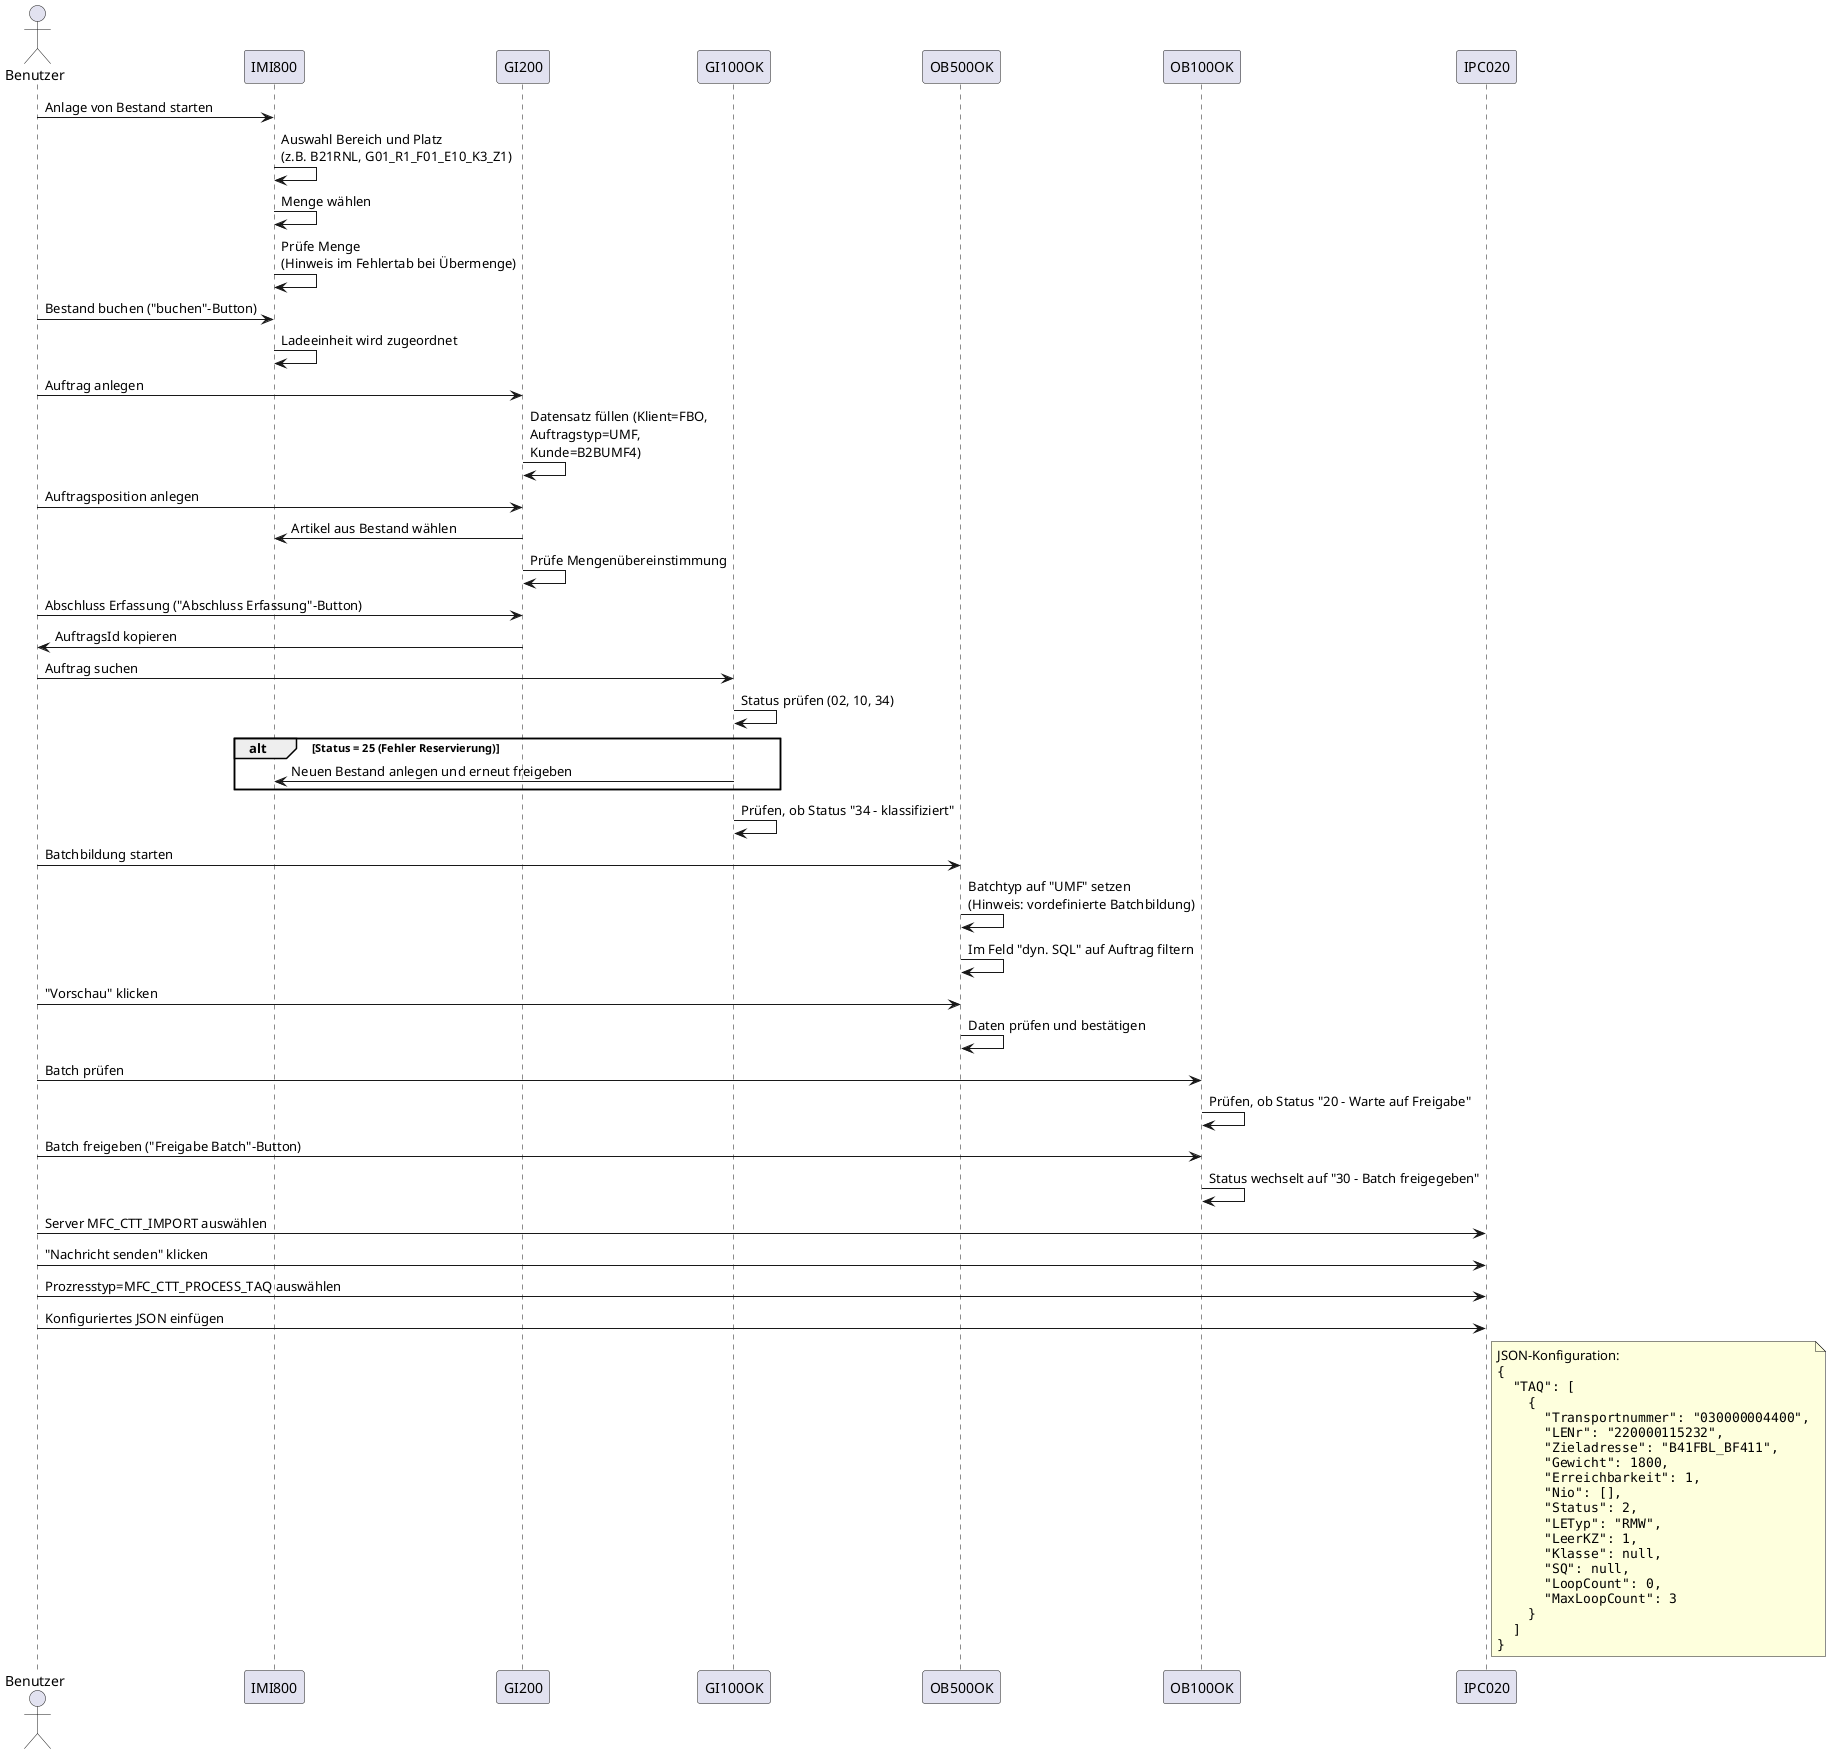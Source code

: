 @startuml umfuhr_wf_seq
actor Benutzer
participant IMI800
participant GI200
participant GI100OK
participant OB500OK
participant OB100OK
participant IPC020

' IMI800 - Bestandsübernahme
Benutzer -> IMI800: Anlage von Bestand starten
IMI800 -> IMI800: Auswahl Bereich und Platz\n(z.B. B21RNL, G01_R1_F01_E10_K3_Z1)
IMI800 -> IMI800: Menge wählen
IMI800 -> IMI800: Prüfe Menge\n(Hinweis im Fehlertab bei Übermenge)
Benutzer -> IMI800: Bestand buchen ("buchen"-Button)
IMI800 -> IMI800: Ladeeinheit wird zugeordnet

' GI200 - Auftragserfassung
Benutzer -> GI200: Auftrag anlegen
GI200 -> GI200: Datensatz füllen (Klient=FBO,\nAuftragstyp=UMF,\nKunde=B2BUMF4)
Benutzer -> GI200: Auftragsposition anlegen
GI200 -> IMI800: Artikel aus Bestand wählen
GI200 -> GI200: Prüfe Mengenübereinstimmung
Benutzer -> GI200: Abschluss Erfassung ("Abschluss Erfassung"-Button)
GI200 -> Benutzer: AuftragsId kopieren

' GI100OK - Auftragsübersicht
Benutzer -> GI100OK: Auftrag suchen
GI100OK -> GI100OK: Status prüfen (02, 10, 34)
alt Status = 25 (Fehler Reservierung)
    GI100OK -> IMI800: Neuen Bestand anlegen und erneut freigeben
end
GI100OK -> GI100OK: Prüfen, ob Status "34 - klassifiziert"

' OB500OK - Manuelle Batchbildung
Benutzer -> OB500OK: Batchbildung starten
OB500OK -> OB500OK: Batchtyp auf "UMF" setzen\n(Hinweis: vordefinierte Batchbildung)
OB500OK -> OB500OK: Im Feld "dyn. SQL" auf Auftrag filtern
Benutzer -> OB500OK: "Vorschau" klicken
OB500OK -> OB500OK: Daten prüfen und bestätigen

' OB100OK - Batch-Übersicht
Benutzer -> OB100OK: Batch prüfen
OB100OK -> OB100OK: Prüfen, ob Status "20 - Warte auf Freigabe"
Benutzer -> OB100OK: Batch freigeben ("Freigabe Batch"-Button)
OB100OK -> OB100OK: Status wechselt auf "30 - Batch freigegeben"

' IPC020 - Server Konfigurationen
Benutzer -> IPC020: Server MFC_CTT_IMPORT auswählen
Benutzer -> IPC020: "Nachricht senden" klicken
Benutzer -> IPC020: Prozresstyp=MFC_CTT_PROCESS_TAQ auswählen
Benutzer -> IPC020: Konfiguriertes JSON einfügen
note right of IPC020
  JSON-Konfiguration:
  <code>
  {
    "TAQ": [
      {
        "Transportnummer": "030000004400",
        "LENr": "220000115232",
        "Zieladresse": "B41FBL_BF411",
        "Gewicht": 1800,
        "Erreichbarkeit": 1,
        "Nio": [],
        "Status": 2,
        "LETyp": "RMW",
        "LeerKZ": 1,
        "Klasse": null,
        "SQ": null,
        "LoopCount": 0,
        "MaxLoopCount": 3
      }
    ]
  }
  </code>
end note

@enduml
